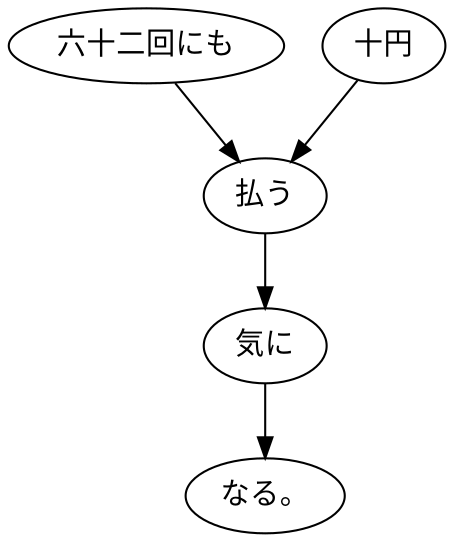 digraph graph8702 {
	node0 [label="六十二回にも"];
	node1 [label="十円"];
	node2 [label="払う"];
	node3 [label="気に"];
	node4 [label="なる。"];
	node0 -> node2;
	node1 -> node2;
	node2 -> node3;
	node3 -> node4;
}
